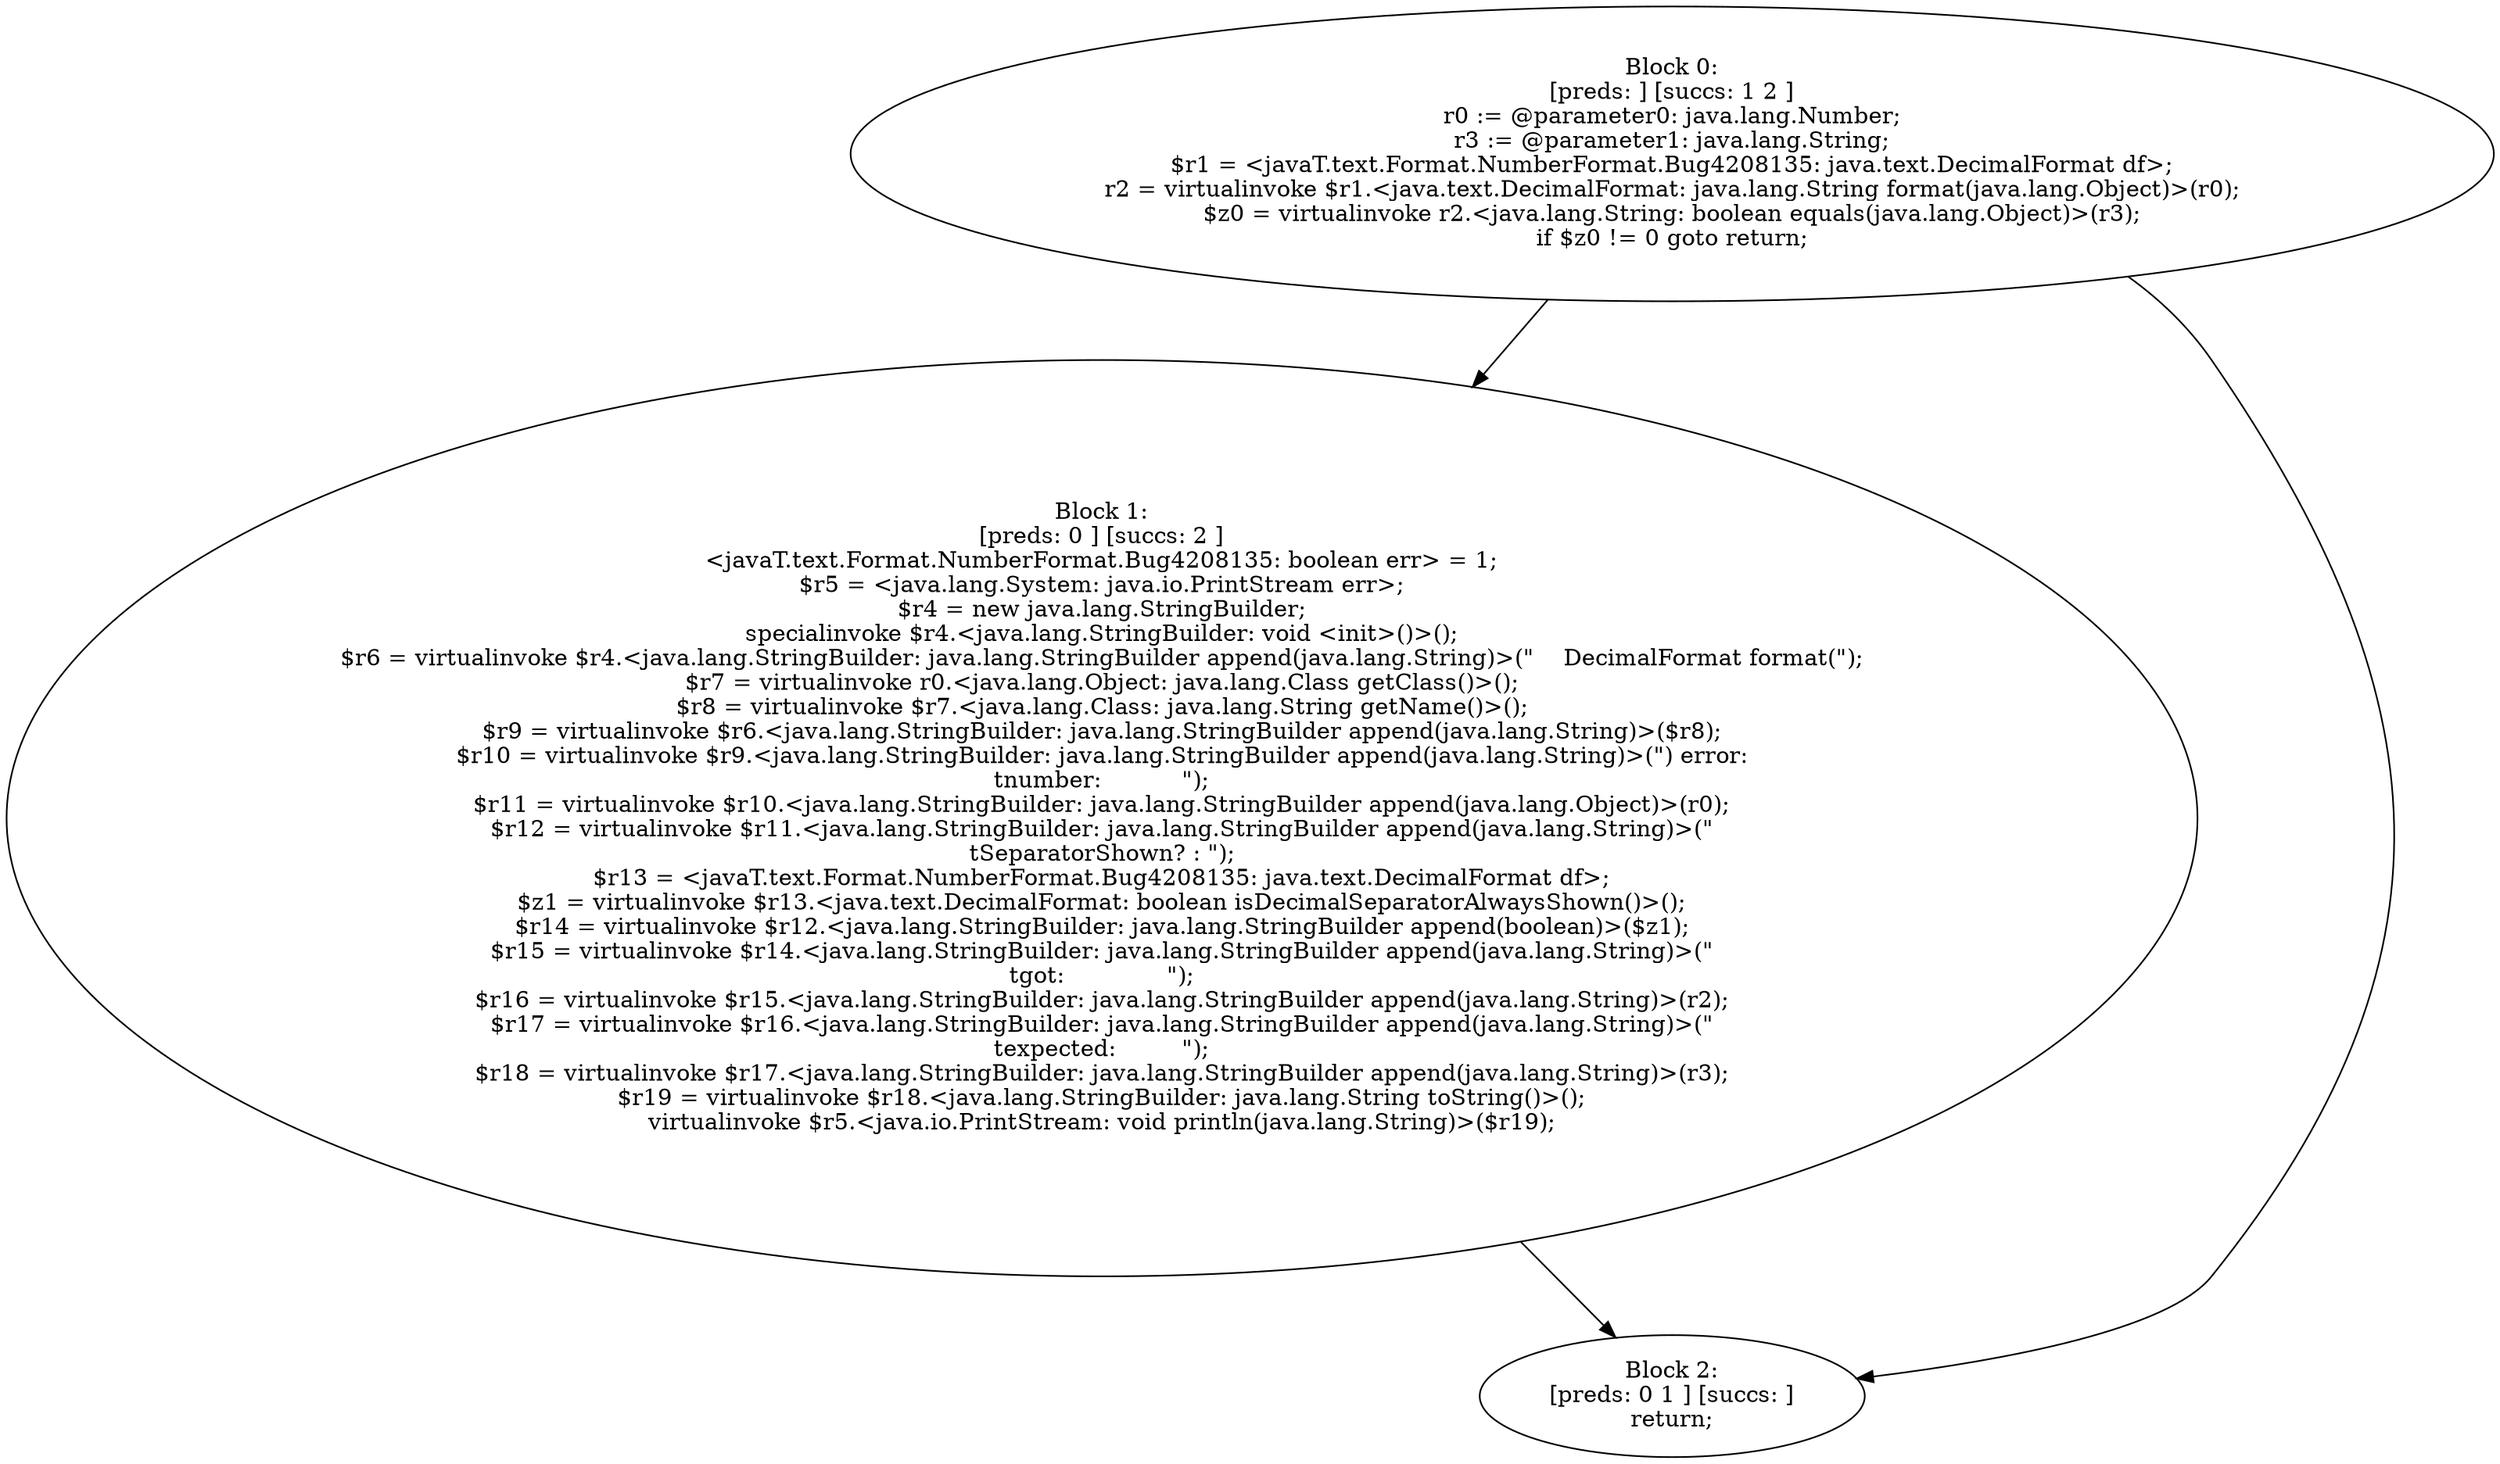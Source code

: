 digraph "unitGraph" {
    "Block 0:
[preds: ] [succs: 1 2 ]
r0 := @parameter0: java.lang.Number;
r3 := @parameter1: java.lang.String;
$r1 = <javaT.text.Format.NumberFormat.Bug4208135: java.text.DecimalFormat df>;
r2 = virtualinvoke $r1.<java.text.DecimalFormat: java.lang.String format(java.lang.Object)>(r0);
$z0 = virtualinvoke r2.<java.lang.String: boolean equals(java.lang.Object)>(r3);
if $z0 != 0 goto return;
"
    "Block 1:
[preds: 0 ] [succs: 2 ]
<javaT.text.Format.NumberFormat.Bug4208135: boolean err> = 1;
$r5 = <java.lang.System: java.io.PrintStream err>;
$r4 = new java.lang.StringBuilder;
specialinvoke $r4.<java.lang.StringBuilder: void <init>()>();
$r6 = virtualinvoke $r4.<java.lang.StringBuilder: java.lang.StringBuilder append(java.lang.String)>(\"    DecimalFormat format(\");
$r7 = virtualinvoke r0.<java.lang.Object: java.lang.Class getClass()>();
$r8 = virtualinvoke $r7.<java.lang.Class: java.lang.String getName()>();
$r9 = virtualinvoke $r6.<java.lang.StringBuilder: java.lang.StringBuilder append(java.lang.String)>($r8);
$r10 = virtualinvoke $r9.<java.lang.StringBuilder: java.lang.StringBuilder append(java.lang.String)>(\") error:\n\tnumber:           \");
$r11 = virtualinvoke $r10.<java.lang.StringBuilder: java.lang.StringBuilder append(java.lang.Object)>(r0);
$r12 = virtualinvoke $r11.<java.lang.StringBuilder: java.lang.StringBuilder append(java.lang.String)>(\"\n\tSeparatorShown? : \");
$r13 = <javaT.text.Format.NumberFormat.Bug4208135: java.text.DecimalFormat df>;
$z1 = virtualinvoke $r13.<java.text.DecimalFormat: boolean isDecimalSeparatorAlwaysShown()>();
$r14 = virtualinvoke $r12.<java.lang.StringBuilder: java.lang.StringBuilder append(boolean)>($z1);
$r15 = virtualinvoke $r14.<java.lang.StringBuilder: java.lang.StringBuilder append(java.lang.String)>(\"\n\tgot:              \");
$r16 = virtualinvoke $r15.<java.lang.StringBuilder: java.lang.StringBuilder append(java.lang.String)>(r2);
$r17 = virtualinvoke $r16.<java.lang.StringBuilder: java.lang.StringBuilder append(java.lang.String)>(\"\n\texpected:         \");
$r18 = virtualinvoke $r17.<java.lang.StringBuilder: java.lang.StringBuilder append(java.lang.String)>(r3);
$r19 = virtualinvoke $r18.<java.lang.StringBuilder: java.lang.String toString()>();
virtualinvoke $r5.<java.io.PrintStream: void println(java.lang.String)>($r19);
"
    "Block 2:
[preds: 0 1 ] [succs: ]
return;
"
    "Block 0:
[preds: ] [succs: 1 2 ]
r0 := @parameter0: java.lang.Number;
r3 := @parameter1: java.lang.String;
$r1 = <javaT.text.Format.NumberFormat.Bug4208135: java.text.DecimalFormat df>;
r2 = virtualinvoke $r1.<java.text.DecimalFormat: java.lang.String format(java.lang.Object)>(r0);
$z0 = virtualinvoke r2.<java.lang.String: boolean equals(java.lang.Object)>(r3);
if $z0 != 0 goto return;
"->"Block 1:
[preds: 0 ] [succs: 2 ]
<javaT.text.Format.NumberFormat.Bug4208135: boolean err> = 1;
$r5 = <java.lang.System: java.io.PrintStream err>;
$r4 = new java.lang.StringBuilder;
specialinvoke $r4.<java.lang.StringBuilder: void <init>()>();
$r6 = virtualinvoke $r4.<java.lang.StringBuilder: java.lang.StringBuilder append(java.lang.String)>(\"    DecimalFormat format(\");
$r7 = virtualinvoke r0.<java.lang.Object: java.lang.Class getClass()>();
$r8 = virtualinvoke $r7.<java.lang.Class: java.lang.String getName()>();
$r9 = virtualinvoke $r6.<java.lang.StringBuilder: java.lang.StringBuilder append(java.lang.String)>($r8);
$r10 = virtualinvoke $r9.<java.lang.StringBuilder: java.lang.StringBuilder append(java.lang.String)>(\") error:\n\tnumber:           \");
$r11 = virtualinvoke $r10.<java.lang.StringBuilder: java.lang.StringBuilder append(java.lang.Object)>(r0);
$r12 = virtualinvoke $r11.<java.lang.StringBuilder: java.lang.StringBuilder append(java.lang.String)>(\"\n\tSeparatorShown? : \");
$r13 = <javaT.text.Format.NumberFormat.Bug4208135: java.text.DecimalFormat df>;
$z1 = virtualinvoke $r13.<java.text.DecimalFormat: boolean isDecimalSeparatorAlwaysShown()>();
$r14 = virtualinvoke $r12.<java.lang.StringBuilder: java.lang.StringBuilder append(boolean)>($z1);
$r15 = virtualinvoke $r14.<java.lang.StringBuilder: java.lang.StringBuilder append(java.lang.String)>(\"\n\tgot:              \");
$r16 = virtualinvoke $r15.<java.lang.StringBuilder: java.lang.StringBuilder append(java.lang.String)>(r2);
$r17 = virtualinvoke $r16.<java.lang.StringBuilder: java.lang.StringBuilder append(java.lang.String)>(\"\n\texpected:         \");
$r18 = virtualinvoke $r17.<java.lang.StringBuilder: java.lang.StringBuilder append(java.lang.String)>(r3);
$r19 = virtualinvoke $r18.<java.lang.StringBuilder: java.lang.String toString()>();
virtualinvoke $r5.<java.io.PrintStream: void println(java.lang.String)>($r19);
";
    "Block 0:
[preds: ] [succs: 1 2 ]
r0 := @parameter0: java.lang.Number;
r3 := @parameter1: java.lang.String;
$r1 = <javaT.text.Format.NumberFormat.Bug4208135: java.text.DecimalFormat df>;
r2 = virtualinvoke $r1.<java.text.DecimalFormat: java.lang.String format(java.lang.Object)>(r0);
$z0 = virtualinvoke r2.<java.lang.String: boolean equals(java.lang.Object)>(r3);
if $z0 != 0 goto return;
"->"Block 2:
[preds: 0 1 ] [succs: ]
return;
";
    "Block 1:
[preds: 0 ] [succs: 2 ]
<javaT.text.Format.NumberFormat.Bug4208135: boolean err> = 1;
$r5 = <java.lang.System: java.io.PrintStream err>;
$r4 = new java.lang.StringBuilder;
specialinvoke $r4.<java.lang.StringBuilder: void <init>()>();
$r6 = virtualinvoke $r4.<java.lang.StringBuilder: java.lang.StringBuilder append(java.lang.String)>(\"    DecimalFormat format(\");
$r7 = virtualinvoke r0.<java.lang.Object: java.lang.Class getClass()>();
$r8 = virtualinvoke $r7.<java.lang.Class: java.lang.String getName()>();
$r9 = virtualinvoke $r6.<java.lang.StringBuilder: java.lang.StringBuilder append(java.lang.String)>($r8);
$r10 = virtualinvoke $r9.<java.lang.StringBuilder: java.lang.StringBuilder append(java.lang.String)>(\") error:\n\tnumber:           \");
$r11 = virtualinvoke $r10.<java.lang.StringBuilder: java.lang.StringBuilder append(java.lang.Object)>(r0);
$r12 = virtualinvoke $r11.<java.lang.StringBuilder: java.lang.StringBuilder append(java.lang.String)>(\"\n\tSeparatorShown? : \");
$r13 = <javaT.text.Format.NumberFormat.Bug4208135: java.text.DecimalFormat df>;
$z1 = virtualinvoke $r13.<java.text.DecimalFormat: boolean isDecimalSeparatorAlwaysShown()>();
$r14 = virtualinvoke $r12.<java.lang.StringBuilder: java.lang.StringBuilder append(boolean)>($z1);
$r15 = virtualinvoke $r14.<java.lang.StringBuilder: java.lang.StringBuilder append(java.lang.String)>(\"\n\tgot:              \");
$r16 = virtualinvoke $r15.<java.lang.StringBuilder: java.lang.StringBuilder append(java.lang.String)>(r2);
$r17 = virtualinvoke $r16.<java.lang.StringBuilder: java.lang.StringBuilder append(java.lang.String)>(\"\n\texpected:         \");
$r18 = virtualinvoke $r17.<java.lang.StringBuilder: java.lang.StringBuilder append(java.lang.String)>(r3);
$r19 = virtualinvoke $r18.<java.lang.StringBuilder: java.lang.String toString()>();
virtualinvoke $r5.<java.io.PrintStream: void println(java.lang.String)>($r19);
"->"Block 2:
[preds: 0 1 ] [succs: ]
return;
";
}
